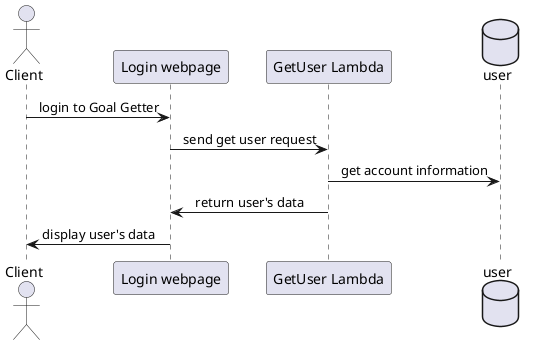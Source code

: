 @startuml GetUser_SD

skinparam SequenceMessageAlignment center
actor Client as cl
participant "Login webpage" as caw
participant "GetUser Lambda" as cul
database user 

cl -> caw : login to Goal Getter
caw -> cul : send get user request
cul -> user : get account information
cul -> caw : return user's data
caw -> cl : display user's data

@enduml